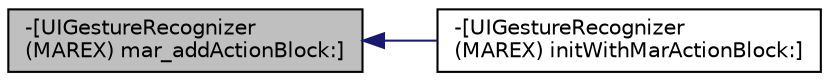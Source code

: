 digraph "-[UIGestureRecognizer(MAREX) mar_addActionBlock:]"
{
  edge [fontname="Helvetica",fontsize="10",labelfontname="Helvetica",labelfontsize="10"];
  node [fontname="Helvetica",fontsize="10",shape=record];
  rankdir="LR";
  Node11 [label="-[UIGestureRecognizer\l(MAREX) mar_addActionBlock:]",height=0.2,width=0.4,color="black", fillcolor="grey75", style="filled", fontcolor="black"];
  Node11 -> Node12 [dir="back",color="midnightblue",fontsize="10",style="solid"];
  Node12 [label="-[UIGestureRecognizer\l(MAREX) initWithMarActionBlock:]",height=0.2,width=0.4,color="black", fillcolor="white", style="filled",URL="$category_u_i_gesture_recognizer_07_m_a_r_e_x_08.html#adbbf5deead95cf3afe6c88c693efbe33"];
}
